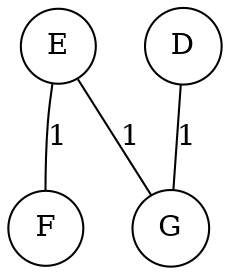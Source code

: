 graph Prim {
E [ shape = circle];
G [shape = circle];
E -- G [label = 1 ];
E [ shape = circle];
F [shape = circle];
E -- F [label = 1 ];
D [ shape = circle];
G [shape = circle];
D -- G [label = 1 ];
}